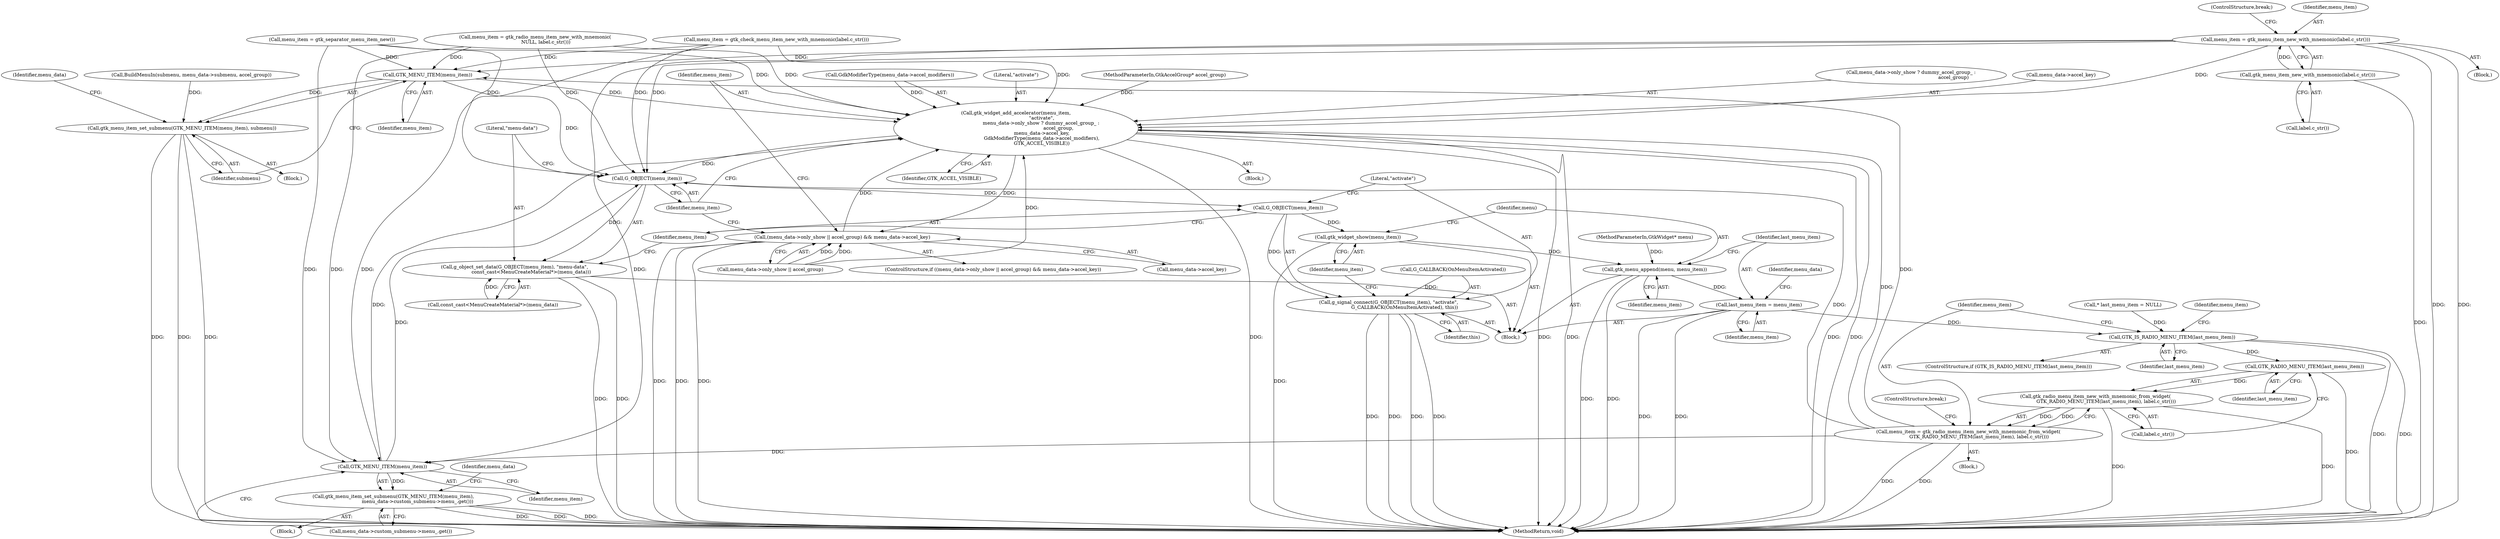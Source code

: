 digraph "0_Chrome_3290c948762c47292fb388de8318859ee22b6688@pointer" {
"1000208" [label="(Call,menu_item = gtk_menu_item_new_with_mnemonic(label.c_str()))"];
"1000210" [label="(Call,gtk_menu_item_new_with_mnemonic(label.c_str()))"];
"1000229" [label="(Call,GTK_MENU_ITEM(menu_item))"];
"1000228" [label="(Call,gtk_menu_item_set_submenu(GTK_MENU_ITEM(menu_item), submenu))"];
"1000257" [label="(Call,gtk_widget_add_accelerator(menu_item,\n                                  \"activate\",\n                                 menu_data->only_show ? dummy_accel_group_ :\n                                                        accel_group,\n                                  menu_data->accel_key,\n                                  GdkModifierType(menu_data->accel_modifiers),\n                                  GTK_ACCEL_VISIBLE))"];
"1000247" [label="(Call,(menu_data->only_show || accel_group) && menu_data->accel_key)"];
"1000275" [label="(Call,G_OBJECT(menu_item))"];
"1000274" [label="(Call,g_object_set_data(G_OBJECT(menu_item), \"menu-data\",\n                      const_cast<MenuCreateMaterial*>(menu_data)))"];
"1000282" [label="(Call,G_OBJECT(menu_item))"];
"1000281" [label="(Call,g_signal_connect(G_OBJECT(menu_item), \"activate\",\n                     G_CALLBACK(OnMenuItemActivated), this))"];
"1000288" [label="(Call,gtk_widget_show(menu_item))"];
"1000290" [label="(Call,gtk_menu_append(menu, menu_item))"];
"1000293" [label="(Call,last_menu_item = menu_item)"];
"1000178" [label="(Call,GTK_IS_RADIO_MENU_ITEM(last_menu_item))"];
"1000184" [label="(Call,GTK_RADIO_MENU_ITEM(last_menu_item))"];
"1000183" [label="(Call,gtk_radio_menu_item_new_with_mnemonic_from_widget(\n              GTK_RADIO_MENU_ITEM(last_menu_item), label.c_str()))"];
"1000181" [label="(Call,menu_item = gtk_radio_menu_item_new_with_mnemonic_from_widget(\n              GTK_RADIO_MENU_ITEM(last_menu_item), label.c_str()))"];
"1000239" [label="(Call,GTK_MENU_ITEM(menu_item))"];
"1000238" [label="(Call,gtk_menu_item_set_submenu(GTK_MENU_ITEM(menu_item),\n                                menu_data->custom_submenu->menu_.get()))"];
"1000208" [label="(Call,menu_item = gtk_menu_item_new_with_mnemonic(label.c_str()))"];
"1000189" [label="(Call,menu_item = gtk_radio_menu_item_new_with_mnemonic(\n              NULL, label.c_str()))"];
"1000177" [label="(ControlStructure,if (GTK_IS_RADIO_MENU_ITEM(last_menu_item)))"];
"1000278" [label="(Call,const_cast<MenuCreateMaterial*>(menu_data))"];
"1000283" [label="(Identifier,menu_item)"];
"1000101" [label="(MethodParameterIn,GtkWidget* menu)"];
"1000230" [label="(Identifier,menu_item)"];
"1000183" [label="(Call,gtk_radio_menu_item_new_with_mnemonic_from_widget(\n              GTK_RADIO_MENU_ITEM(last_menu_item), label.c_str()))"];
"1000222" [label="(Call,BuildMenuIn(submenu, menu_data->submenu, accel_group))"];
"1000257" [label="(Call,gtk_widget_add_accelerator(menu_item,\n                                  \"activate\",\n                                 menu_data->only_show ? dummy_accel_group_ :\n                                                        accel_group,\n                                  menu_data->accel_key,\n                                  GdkModifierType(menu_data->accel_modifiers),\n                                  GTK_ACCEL_VISIBLE))"];
"1000241" [label="(Call,menu_data->custom_submenu->menu_.get())"];
"1000294" [label="(Identifier,last_menu_item)"];
"1000295" [label="(Identifier,menu_item)"];
"1000276" [label="(Identifier,menu_item)"];
"1000291" [label="(Identifier,menu)"];
"1000237" [label="(Block,)"];
"1000244" [label="(Identifier,menu_data)"];
"1000247" [label="(Call,(menu_data->only_show || accel_group) && menu_data->accel_key)"];
"1000190" [label="(Identifier,menu_item)"];
"1000116" [label="(Identifier,menu_data)"];
"1000117" [label="(Block,)"];
"1000212" [label="(ControlStructure,break;)"];
"1000288" [label="(Call,gtk_widget_show(menu_item))"];
"1000210" [label="(Call,gtk_menu_item_new_with_mnemonic(label.c_str()))"];
"1000256" [label="(Block,)"];
"1000217" [label="(Block,)"];
"1000240" [label="(Identifier,menu_item)"];
"1000296" [label="(MethodReturn,void)"];
"1000103" [label="(MethodParameterIn,GtkAccelGroup* accel_group)"];
"1000179" [label="(Identifier,last_menu_item)"];
"1000250" [label="(Identifier,menu_data)"];
"1000246" [label="(ControlStructure,if ((menu_data->only_show || accel_group) && menu_data->accel_key))"];
"1000239" [label="(Call,GTK_MENU_ITEM(menu_item))"];
"1000260" [label="(Call,menu_data->only_show ? dummy_accel_group_ :\n                                                        accel_group)"];
"1000275" [label="(Call,G_OBJECT(menu_item))"];
"1000273" [label="(Identifier,GTK_ACCEL_VISIBLE)"];
"1000285" [label="(Call,G_CALLBACK(OnMenuItemActivated))"];
"1000293" [label="(Call,last_menu_item = menu_item)"];
"1000231" [label="(Identifier,submenu)"];
"1000281" [label="(Call,g_signal_connect(G_OBJECT(menu_item), \"activate\",\n                     G_CALLBACK(OnMenuItemActivated), this))"];
"1000182" [label="(Identifier,menu_item)"];
"1000238" [label="(Call,gtk_menu_item_set_submenu(GTK_MENU_ITEM(menu_item),\n                                menu_data->custom_submenu->menu_.get()))"];
"1000277" [label="(Literal,\"menu-data\")"];
"1000282" [label="(Call,G_OBJECT(menu_item))"];
"1000194" [label="(ControlStructure,break;)"];
"1000289" [label="(Identifier,menu_item)"];
"1000274" [label="(Call,g_object_set_data(G_OBJECT(menu_item), \"menu-data\",\n                      const_cast<MenuCreateMaterial*>(menu_data)))"];
"1000180" [label="(Block,)"];
"1000284" [label="(Literal,\"activate\")"];
"1000181" [label="(Call,menu_item = gtk_radio_menu_item_new_with_mnemonic_from_widget(\n              GTK_RADIO_MENU_ITEM(last_menu_item), label.c_str()))"];
"1000228" [label="(Call,gtk_menu_item_set_submenu(GTK_MENU_ITEM(menu_item), submenu))"];
"1000258" [label="(Identifier,menu_item)"];
"1000266" [label="(Call,menu_data->accel_key)"];
"1000269" [label="(Call,GdkModifierType(menu_data->accel_modifiers))"];
"1000211" [label="(Call,label.c_str())"];
"1000196" [label="(Call,menu_item = gtk_check_menu_item_new_with_mnemonic(label.c_str()))"];
"1000175" [label="(Block,)"];
"1000287" [label="(Identifier,this)"];
"1000202" [label="(Call,menu_item = gtk_separator_menu_item_new())"];
"1000253" [label="(Call,menu_data->accel_key)"];
"1000178" [label="(Call,GTK_IS_RADIO_MENU_ITEM(last_menu_item))"];
"1000106" [label="(Call,* last_menu_item = NULL)"];
"1000185" [label="(Identifier,last_menu_item)"];
"1000209" [label="(Identifier,menu_item)"];
"1000290" [label="(Call,gtk_menu_append(menu, menu_item))"];
"1000259" [label="(Literal,\"activate\")"];
"1000248" [label="(Call,menu_data->only_show || accel_group)"];
"1000184" [label="(Call,GTK_RADIO_MENU_ITEM(last_menu_item))"];
"1000186" [label="(Call,label.c_str())"];
"1000292" [label="(Identifier,menu_item)"];
"1000229" [label="(Call,GTK_MENU_ITEM(menu_item))"];
"1000208" -> "1000175"  [label="AST: "];
"1000208" -> "1000210"  [label="CFG: "];
"1000209" -> "1000208"  [label="AST: "];
"1000210" -> "1000208"  [label="AST: "];
"1000212" -> "1000208"  [label="CFG: "];
"1000208" -> "1000296"  [label="DDG: "];
"1000208" -> "1000296"  [label="DDG: "];
"1000210" -> "1000208"  [label="DDG: "];
"1000208" -> "1000229"  [label="DDG: "];
"1000208" -> "1000239"  [label="DDG: "];
"1000208" -> "1000257"  [label="DDG: "];
"1000208" -> "1000275"  [label="DDG: "];
"1000210" -> "1000211"  [label="CFG: "];
"1000211" -> "1000210"  [label="AST: "];
"1000210" -> "1000296"  [label="DDG: "];
"1000229" -> "1000228"  [label="AST: "];
"1000229" -> "1000230"  [label="CFG: "];
"1000230" -> "1000229"  [label="AST: "];
"1000231" -> "1000229"  [label="CFG: "];
"1000229" -> "1000228"  [label="DDG: "];
"1000181" -> "1000229"  [label="DDG: "];
"1000189" -> "1000229"  [label="DDG: "];
"1000202" -> "1000229"  [label="DDG: "];
"1000196" -> "1000229"  [label="DDG: "];
"1000229" -> "1000257"  [label="DDG: "];
"1000229" -> "1000275"  [label="DDG: "];
"1000228" -> "1000217"  [label="AST: "];
"1000228" -> "1000231"  [label="CFG: "];
"1000231" -> "1000228"  [label="AST: "];
"1000250" -> "1000228"  [label="CFG: "];
"1000228" -> "1000296"  [label="DDG: "];
"1000228" -> "1000296"  [label="DDG: "];
"1000228" -> "1000296"  [label="DDG: "];
"1000222" -> "1000228"  [label="DDG: "];
"1000257" -> "1000256"  [label="AST: "];
"1000257" -> "1000273"  [label="CFG: "];
"1000258" -> "1000257"  [label="AST: "];
"1000259" -> "1000257"  [label="AST: "];
"1000260" -> "1000257"  [label="AST: "];
"1000266" -> "1000257"  [label="AST: "];
"1000269" -> "1000257"  [label="AST: "];
"1000273" -> "1000257"  [label="AST: "];
"1000276" -> "1000257"  [label="CFG: "];
"1000257" -> "1000296"  [label="DDG: "];
"1000257" -> "1000296"  [label="DDG: "];
"1000257" -> "1000296"  [label="DDG: "];
"1000257" -> "1000296"  [label="DDG: "];
"1000257" -> "1000296"  [label="DDG: "];
"1000257" -> "1000247"  [label="DDG: "];
"1000181" -> "1000257"  [label="DDG: "];
"1000189" -> "1000257"  [label="DDG: "];
"1000239" -> "1000257"  [label="DDG: "];
"1000202" -> "1000257"  [label="DDG: "];
"1000196" -> "1000257"  [label="DDG: "];
"1000248" -> "1000257"  [label="DDG: "];
"1000103" -> "1000257"  [label="DDG: "];
"1000247" -> "1000257"  [label="DDG: "];
"1000269" -> "1000257"  [label="DDG: "];
"1000257" -> "1000275"  [label="DDG: "];
"1000247" -> "1000246"  [label="AST: "];
"1000247" -> "1000248"  [label="CFG: "];
"1000247" -> "1000253"  [label="CFG: "];
"1000248" -> "1000247"  [label="AST: "];
"1000253" -> "1000247"  [label="AST: "];
"1000258" -> "1000247"  [label="CFG: "];
"1000276" -> "1000247"  [label="CFG: "];
"1000247" -> "1000296"  [label="DDG: "];
"1000247" -> "1000296"  [label="DDG: "];
"1000247" -> "1000296"  [label="DDG: "];
"1000248" -> "1000247"  [label="DDG: "];
"1000248" -> "1000247"  [label="DDG: "];
"1000275" -> "1000274"  [label="AST: "];
"1000275" -> "1000276"  [label="CFG: "];
"1000276" -> "1000275"  [label="AST: "];
"1000277" -> "1000275"  [label="CFG: "];
"1000275" -> "1000274"  [label="DDG: "];
"1000181" -> "1000275"  [label="DDG: "];
"1000189" -> "1000275"  [label="DDG: "];
"1000239" -> "1000275"  [label="DDG: "];
"1000202" -> "1000275"  [label="DDG: "];
"1000196" -> "1000275"  [label="DDG: "];
"1000275" -> "1000282"  [label="DDG: "];
"1000274" -> "1000117"  [label="AST: "];
"1000274" -> "1000278"  [label="CFG: "];
"1000277" -> "1000274"  [label="AST: "];
"1000278" -> "1000274"  [label="AST: "];
"1000283" -> "1000274"  [label="CFG: "];
"1000274" -> "1000296"  [label="DDG: "];
"1000274" -> "1000296"  [label="DDG: "];
"1000278" -> "1000274"  [label="DDG: "];
"1000282" -> "1000281"  [label="AST: "];
"1000282" -> "1000283"  [label="CFG: "];
"1000283" -> "1000282"  [label="AST: "];
"1000284" -> "1000282"  [label="CFG: "];
"1000282" -> "1000281"  [label="DDG: "];
"1000282" -> "1000288"  [label="DDG: "];
"1000281" -> "1000117"  [label="AST: "];
"1000281" -> "1000287"  [label="CFG: "];
"1000284" -> "1000281"  [label="AST: "];
"1000285" -> "1000281"  [label="AST: "];
"1000287" -> "1000281"  [label="AST: "];
"1000289" -> "1000281"  [label="CFG: "];
"1000281" -> "1000296"  [label="DDG: "];
"1000281" -> "1000296"  [label="DDG: "];
"1000281" -> "1000296"  [label="DDG: "];
"1000281" -> "1000296"  [label="DDG: "];
"1000285" -> "1000281"  [label="DDG: "];
"1000288" -> "1000117"  [label="AST: "];
"1000288" -> "1000289"  [label="CFG: "];
"1000289" -> "1000288"  [label="AST: "];
"1000291" -> "1000288"  [label="CFG: "];
"1000288" -> "1000296"  [label="DDG: "];
"1000288" -> "1000290"  [label="DDG: "];
"1000290" -> "1000117"  [label="AST: "];
"1000290" -> "1000292"  [label="CFG: "];
"1000291" -> "1000290"  [label="AST: "];
"1000292" -> "1000290"  [label="AST: "];
"1000294" -> "1000290"  [label="CFG: "];
"1000290" -> "1000296"  [label="DDG: "];
"1000290" -> "1000296"  [label="DDG: "];
"1000101" -> "1000290"  [label="DDG: "];
"1000290" -> "1000293"  [label="DDG: "];
"1000293" -> "1000117"  [label="AST: "];
"1000293" -> "1000295"  [label="CFG: "];
"1000294" -> "1000293"  [label="AST: "];
"1000295" -> "1000293"  [label="AST: "];
"1000116" -> "1000293"  [label="CFG: "];
"1000293" -> "1000296"  [label="DDG: "];
"1000293" -> "1000296"  [label="DDG: "];
"1000293" -> "1000178"  [label="DDG: "];
"1000178" -> "1000177"  [label="AST: "];
"1000178" -> "1000179"  [label="CFG: "];
"1000179" -> "1000178"  [label="AST: "];
"1000182" -> "1000178"  [label="CFG: "];
"1000190" -> "1000178"  [label="CFG: "];
"1000178" -> "1000296"  [label="DDG: "];
"1000178" -> "1000296"  [label="DDG: "];
"1000106" -> "1000178"  [label="DDG: "];
"1000178" -> "1000184"  [label="DDG: "];
"1000184" -> "1000183"  [label="AST: "];
"1000184" -> "1000185"  [label="CFG: "];
"1000185" -> "1000184"  [label="AST: "];
"1000186" -> "1000184"  [label="CFG: "];
"1000184" -> "1000296"  [label="DDG: "];
"1000184" -> "1000183"  [label="DDG: "];
"1000183" -> "1000181"  [label="AST: "];
"1000183" -> "1000186"  [label="CFG: "];
"1000186" -> "1000183"  [label="AST: "];
"1000181" -> "1000183"  [label="CFG: "];
"1000183" -> "1000296"  [label="DDG: "];
"1000183" -> "1000296"  [label="DDG: "];
"1000183" -> "1000181"  [label="DDG: "];
"1000183" -> "1000181"  [label="DDG: "];
"1000181" -> "1000180"  [label="AST: "];
"1000182" -> "1000181"  [label="AST: "];
"1000194" -> "1000181"  [label="CFG: "];
"1000181" -> "1000296"  [label="DDG: "];
"1000181" -> "1000296"  [label="DDG: "];
"1000181" -> "1000239"  [label="DDG: "];
"1000239" -> "1000238"  [label="AST: "];
"1000239" -> "1000240"  [label="CFG: "];
"1000240" -> "1000239"  [label="AST: "];
"1000241" -> "1000239"  [label="CFG: "];
"1000239" -> "1000238"  [label="DDG: "];
"1000189" -> "1000239"  [label="DDG: "];
"1000202" -> "1000239"  [label="DDG: "];
"1000196" -> "1000239"  [label="DDG: "];
"1000238" -> "1000237"  [label="AST: "];
"1000238" -> "1000241"  [label="CFG: "];
"1000241" -> "1000238"  [label="AST: "];
"1000244" -> "1000238"  [label="CFG: "];
"1000238" -> "1000296"  [label="DDG: "];
"1000238" -> "1000296"  [label="DDG: "];
"1000238" -> "1000296"  [label="DDG: "];
}
